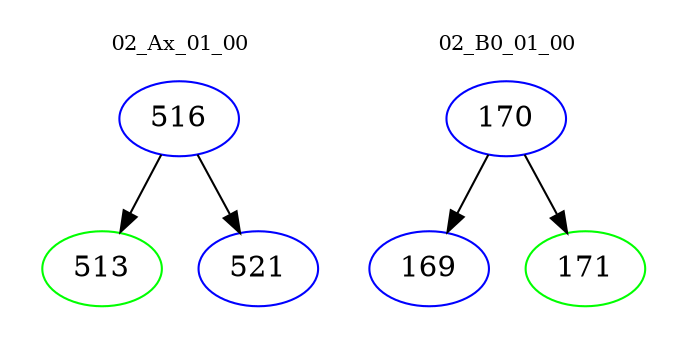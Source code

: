 digraph{
subgraph cluster_0 {
color = white
label = "02_Ax_01_00";
fontsize=10;
T0_516 [label="516", color="blue"]
T0_516 -> T0_513 [color="black"]
T0_513 [label="513", color="green"]
T0_516 -> T0_521 [color="black"]
T0_521 [label="521", color="blue"]
}
subgraph cluster_1 {
color = white
label = "02_B0_01_00";
fontsize=10;
T1_170 [label="170", color="blue"]
T1_170 -> T1_169 [color="black"]
T1_169 [label="169", color="blue"]
T1_170 -> T1_171 [color="black"]
T1_171 [label="171", color="green"]
}
}
